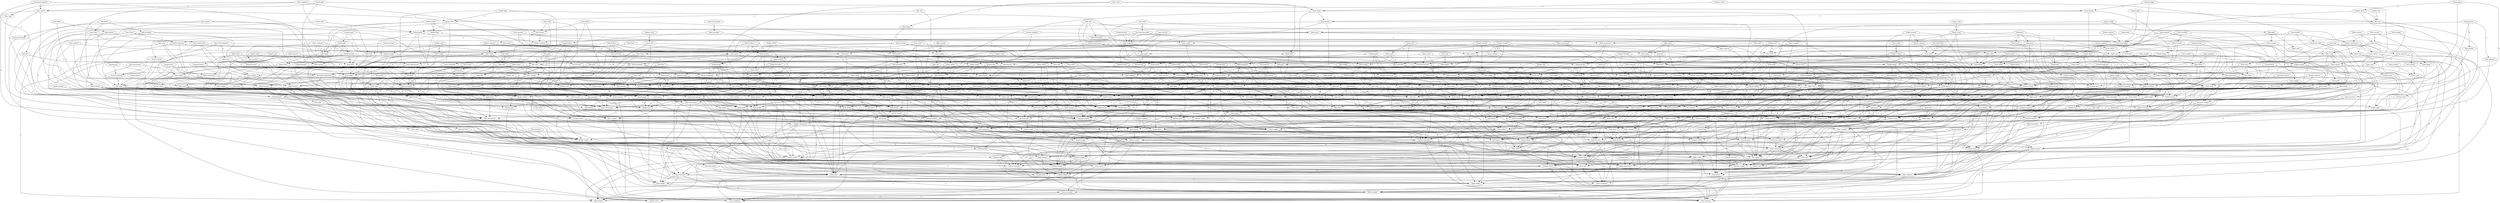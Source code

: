 digraph {
    graph [splines=true overlap=false];
    0 [ label = "\"striped white\"" ]
    1 [ label = "\"drab silver\"" ]
    2 [ label = "\"pale plum\"" ]
    3 [ label = "\"dark black\"" ]
    4 [ label = "\"muted gold\"" ]
    5 [ label = "\"wavy red\"" ]
    6 [ label = "\"mirrored violet\"" ]
    7 [ label = "\"bright gold\"" ]
    8 [ label = "\"plaid white\"" ]
    9 [ label = "\"muted teal\"" ]
    10 [ label = "\"pale beige\"" ]
    11 [ label = "\"clear beige\"" ]
    12 [ label = "\"dotted gold\"" ]
    13 [ label = "\"posh cyan\"" ]
    14 [ label = "\"posh coral\"" ]
    15 [ label = "\"light silver\"" ]
    16 [ label = "\"dull blue\"" ]
    17 [ label = "\"dim fuchsia\"" ]
    18 [ label = "\"dotted magenta\"" ]
    19 [ label = "\"faded black\"" ]
    20 [ label = "\"muted lavender\"" ]
    21 [ label = "\"pale gold\"" ]
    22 [ label = "\"clear fuchsia\"" ]
    23 [ label = "\"dull gray\"" ]
    24 [ label = "\"shiny indigo\"" ]
    25 [ label = "\"posh olive\"" ]
    26 [ label = "\"vibrant plum\"" ]
    27 [ label = "\"shiny olive\"" ]
    28 [ label = "\"bright violet\"" ]
    29 [ label = "\"vibrant lavender\"" ]
    30 [ label = "\"dotted aqua\"" ]
    31 [ label = "\"pale chartreuse\"" ]
    32 [ label = "\"mirrored blue\"" ]
    33 [ label = "\"pale fuchsia\"" ]
    34 [ label = "\"pale crimson\"" ]
    35 [ label = "\"dull teal\"" ]
    36 [ label = "\"clear lavender\"" ]
    37 [ label = "\"shiny fuchsia\"" ]
    38 [ label = "\"wavy teal\"" ]
    39 [ label = "\"light chartreuse\"" ]
    40 [ label = "\"mirrored yellow\"" ]
    41 [ label = "\"bright maroon\"" ]
    42 [ label = "\"mirrored white\"" ]
    43 [ label = "\"bright gray\"" ]
    44 [ label = "\"plaid blue\"" ]
    45 [ label = "\"dark teal\"" ]
    46 [ label = "\"plaid bronze\"" ]
    47 [ label = "\"dark brown\"" ]
    48 [ label = "\"wavy yellow\"" ]
    49 [ label = "\"dim silver\"" ]
    50 [ label = "\"striped tomato\"" ]
    51 [ label = "\"clear chartreuse\"" ]
    52 [ label = "\"dark turquoise\"" ]
    53 [ label = "\"clear plum\"" ]
    54 [ label = "\"posh gray\"" ]
    55 [ label = "\"faded purple\"" ]
    56 [ label = "\"faded orange\"" ]
    57 [ label = "\"wavy tomato\"" ]
    58 [ label = "\"dark purple\"" ]
    59 [ label = "\"vibrant gray\"" ]
    60 [ label = "\"muted gray\"" ]
    61 [ label = "\"dark fuchsia\"" ]
    62 [ label = "\"posh white\"" ]
    63 [ label = "\"posh tomato\"" ]
    64 [ label = "\"light crimson\"" ]
    65 [ label = "\"dotted chartreuse\"" ]
    66 [ label = "\"muted brown\"" ]
    67 [ label = "\"shiny blue\"" ]
    68 [ label = "\"dim crimson\"" ]
    69 [ label = "\"drab red\"" ]
    70 [ label = "\"bright cyan\"" ]
    71 [ label = "\"pale brown\"" ]
    72 [ label = "\"dotted salmon\"" ]
    73 [ label = "\"mirrored indigo\"" ]
    74 [ label = "\"vibrant green\"" ]
    75 [ label = "\"dark coral\"" ]
    76 [ label = "\"light magenta\"" ]
    77 [ label = "\"clear bronze\"" ]
    78 [ label = "\"posh salmon\"" ]
    79 [ label = "\"vibrant purple\"" ]
    80 [ label = "\"posh plum\"" ]
    81 [ label = "\"posh lime\"" ]
    82 [ label = "\"plaid yellow\"" ]
    83 [ label = "\"bright white\"" ]
    84 [ label = "\"dull aqua\"" ]
    85 [ label = "\"shiny silver\"" ]
    86 [ label = "\"faded blue\"" ]
    87 [ label = "\"muted cyan\"" ]
    88 [ label = "\"mirrored coral\"" ]
    89 [ label = "\"dim green\"" ]
    90 [ label = "\"posh lavender\"" ]
    91 [ label = "\"faded gray\"" ]
    92 [ label = "\"dark gold\"" ]
    93 [ label = "\"drab turquoise\"" ]
    94 [ label = "\"wavy black\"" ]
    95 [ label = "\"muted orange\"" ]
    96 [ label = "\"drab salmon\"" ]
    97 [ label = "\"plaid plum\"" ]
    98 [ label = "\"dotted tomato\"" ]
    99 [ label = "\"shiny beige\"" ]
    100 [ label = "\"bright tan\"" ]
    101 [ label = "\"wavy gold\"" ]
    102 [ label = "\"faded olive\"" ]
    103 [ label = "\"vibrant black\"" ]
    104 [ label = "\"dull orange\"" ]
    105 [ label = "\"dull fuchsia\"" ]
    106 [ label = "\"faded crimson\"" ]
    107 [ label = "\"vibrant white\"" ]
    108 [ label = "\"shiny maroon\"" ]
    109 [ label = "\"dull lavender\"" ]
    110 [ label = "\"dim white\"" ]
    111 [ label = "\"wavy white\"" ]
    112 [ label = "\"light teal\"" ]
    113 [ label = "\"dim salmon\"" ]
    114 [ label = "\"dotted red\"" ]
    115 [ label = "\"dark red\"" ]
    116 [ label = "\"dim cyan\"" ]
    117 [ label = "\"dull turquoise\"" ]
    118 [ label = "\"clear turquoise\"" ]
    119 [ label = "\"shiny plum\"" ]
    120 [ label = "\"posh violet\"" ]
    121 [ label = "\"plaid crimson\"" ]
    122 [ label = "\"muted purple\"" ]
    123 [ label = "\"wavy beige\"" ]
    124 [ label = "\"mirrored orange\"" ]
    125 [ label = "\"dotted beige\"" ]
    126 [ label = "\"dim black\"" ]
    127 [ label = "\"wavy blue\"" ]
    128 [ label = "\"plaid black\"" ]
    129 [ label = "\"pale lavender\"" ]
    130 [ label = "\"light violet\"" ]
    131 [ label = "\"dotted lavender\"" ]
    132 [ label = "\"dark yellow\"" ]
    133 [ label = "\"posh green\"" ]
    134 [ label = "\"wavy salmon\"" ]
    135 [ label = "\"clear aqua\"" ]
    136 [ label = "\"mirrored crimson\"" ]
    137 [ label = "\"pale magenta\"" ]
    138 [ label = "\"clear silver\"" ]
    139 [ label = "\"faded tan\"" ]
    140 [ label = "\"faded aqua\"" ]
    141 [ label = "\"clear tomato\"" ]
    142 [ label = "\"vibrant bronze\"" ]
    143 [ label = "\"faded maroon\"" ]
    144 [ label = "\"plaid indigo\"" ]
    145 [ label = "\"bright purple\"" ]
    146 [ label = "\"dim violet\"" ]
    147 [ label = "\"faded salmon\"" ]
    148 [ label = "\"pale silver\"" ]
    149 [ label = "\"dark gray\"" ]
    150 [ label = "\"pale teal\"" ]
    151 [ label = "\"posh red\"" ]
    152 [ label = "\"dull red\"" ]
    153 [ label = "\"dim indigo\"" ]
    154 [ label = "\"bright green\"" ]
    155 [ label = "\"bright magenta\"" ]
    156 [ label = "\"dull maroon\"" ]
    157 [ label = "\"light green\"" ]
    158 [ label = "\"clear orange\"" ]
    159 [ label = "\"bright blue\"" ]
    160 [ label = "\"light indigo\"" ]
    161 [ label = "\"shiny white\"" ]
    162 [ label = "\"wavy bronze\"" ]
    163 [ label = "\"mirrored gray\"" ]
    164 [ label = "\"vibrant tomato\"" ]
    165 [ label = "\"posh magenta\"" ]
    166 [ label = "\"dark lavender\"" ]
    167 [ label = "\"dotted white\"" ]
    168 [ label = "\"vibrant chartreuse\"" ]
    169 [ label = "\"dim teal\"" ]
    170 [ label = "\"shiny turquoise\"" ]
    171 [ label = "\"dim lime\"" ]
    172 [ label = "\"pale green\"" ]
    173 [ label = "\"posh chartreuse\"" ]
    174 [ label = "\"mirrored silver\"" ]
    175 [ label = "\"posh black\"" ]
    176 [ label = "\"light salmon\"" ]
    177 [ label = "\"vibrant orange\"" ]
    178 [ label = "\"plaid orange\"" ]
    179 [ label = "\"dotted turquoise\"" ]
    180 [ label = "\"vibrant brown\"" ]
    181 [ label = "\"dim maroon\"" ]
    182 [ label = "\"shiny gold\"" ]
    183 [ label = "\"mirrored maroon\"" ]
    184 [ label = "\"muted green\"" ]
    185 [ label = "\"faded indigo\"" ]
    186 [ label = "\"vibrant indigo\"" ]
    187 [ label = "\"light coral\"" ]
    188 [ label = "\"dull salmon\"" ]
    189 [ label = "\"wavy magenta\"" ]
    190 [ label = "\"vibrant cyan\"" ]
    191 [ label = "\"dim magenta\"" ]
    192 [ label = "\"striped lime\"" ]
    193 [ label = "\"striped maroon\"" ]
    194 [ label = "\"drab brown\"" ]
    195 [ label = "\"dark plum\"" ]
    196 [ label = "\"faded brown\"" ]
    197 [ label = "\"clear olive\"" ]
    198 [ label = "\"drab yellow\"" ]
    199 [ label = "\"wavy crimson\"" ]
    200 [ label = "\"shiny teal\"" ]
    201 [ label = "\"mirrored olive\"" ]
    202 [ label = "\"faded plum\"" ]
    203 [ label = "\"light maroon\"" ]
    204 [ label = "\"clear brown\"" ]
    205 [ label = "\"pale black\"" ]
    206 [ label = "\"dull green\"" ]
    207 [ label = "\"drab black\"" ]
    208 [ label = "\"light purple\"" ]
    209 [ label = "\"drab coral\"" ]
    210 [ label = "\"pale yellow\"" ]
    211 [ label = "\"dull cyan\"" ]
    212 [ label = "\"dull yellow\"" ]
    213 [ label = "\"drab lime\"" ]
    214 [ label = "\"drab chartreuse\"" ]
    215 [ label = "\"drab lavender\"" ]
    216 [ label = "\"dotted gray\"" ]
    217 [ label = "\"striped brown\"" ]
    218 [ label = "\"light red\"" ]
    219 [ label = "\"clear indigo\"" ]
    220 [ label = "\"drab tomato\"" ]
    221 [ label = "\"light black\"" ]
    222 [ label = "\"clear salmon\"" ]
    223 [ label = "\"striped indigo\"" ]
    224 [ label = "\"vibrant teal\"" ]
    225 [ label = "\"bright black\"" ]
    226 [ label = "\"bright turquoise\"" ]
    227 [ label = "\"striped teal\"" ]
    228 [ label = "\"dull beige\"" ]
    229 [ label = "\"bright plum\"" ]
    230 [ label = "\"dim brown\"" ]
    231 [ label = "\"striped magenta\"" ]
    232 [ label = "\"posh turquoise\"" ]
    233 [ label = "\"pale cyan\"" ]
    234 [ label = "\"bright orange\"" ]
    235 [ label = "\"plaid gray\"" ]
    236 [ label = "\"faded red\"" ]
    237 [ label = "\"muted olive\"" ]
    238 [ label = "\"dotted crimson\"" ]
    239 [ label = "\"faded lavender\"" ]
    240 [ label = "\"plaid teal\"" ]
    241 [ label = "\"light yellow\"" ]
    242 [ label = "\"drab cyan\"" ]
    243 [ label = "\"faded fuchsia\"" ]
    244 [ label = "\"posh silver\"" ]
    245 [ label = "\"drab teal\"" ]
    246 [ label = "\"pale turquoise\"" ]
    247 [ label = "\"bright lime\"" ]
    248 [ label = "\"striped silver\"" ]
    249 [ label = "\"shiny tan\"" ]
    250 [ label = "\"dark silver\"" ]
    251 [ label = "\"dotted green\"" ]
    252 [ label = "\"drab purple\"" ]
    253 [ label = "\"dull bronze\"" ]
    254 [ label = "\"mirrored black\"" ]
    255 [ label = "\"bright crimson\"" ]
    256 [ label = "\"light olive\"" ]
    257 [ label = "\"clear tan\"" ]
    258 [ label = "\"drab fuchsia\"" ]
    259 [ label = "\"shiny lavender\"" ]
    260 [ label = "\"plaid tomato\"" ]
    261 [ label = "\"light tomato\"" ]
    262 [ label = "\"dotted olive\"" ]
    263 [ label = "\"vibrant fuchsia\"" ]
    264 [ label = "\"posh brown\"" ]
    265 [ label = "\"dark tomato\"" ]
    266 [ label = "\"pale bronze\"" ]
    267 [ label = "\"muted bronze\"" ]
    268 [ label = "\"striped fuchsia\"" ]
    269 [ label = "\"posh teal\"" ]
    270 [ label = "\"dotted plum\"" ]
    271 [ label = "\"drab gray\"" ]
    272 [ label = "\"wavy turquoise\"" ]
    273 [ label = "\"muted yellow\"" ]
    274 [ label = "\"shiny green\"" ]
    275 [ label = "\"wavy cyan\"" ]
    276 [ label = "\"plaid salmon\"" ]
    277 [ label = "\"mirrored bronze\"" ]
    278 [ label = "\"clear green\"" ]
    279 [ label = "\"dim plum\"" ]
    280 [ label = "\"light orange\"" ]
    281 [ label = "\"dotted lime\"" ]
    282 [ label = "\"vibrant turquoise\"" ]
    283 [ label = "\"striped yellow\"" ]
    284 [ label = "\"muted coral\"" ]
    285 [ label = "\"dim tan\"" ]
    286 [ label = "\"striped turquoise\"" ]
    287 [ label = "\"mirrored brown\"" ]
    288 [ label = "\"clear blue\"" ]
    289 [ label = "\"dull indigo\"" ]
    290 [ label = "\"dim turquoise\"" ]
    291 [ label = "\"clear violet\"" ]
    292 [ label = "\"dotted coral\"" ]
    293 [ label = "\"shiny yellow\"" ]
    294 [ label = "\"shiny red\"" ]
    295 [ label = "\"muted lime\"" ]
    296 [ label = "\"bright chartreuse\"" ]
    297 [ label = "\"pale gray\"" ]
    298 [ label = "\"pale blue\"" ]
    299 [ label = "\"posh bronze\"" ]
    300 [ label = "\"posh aqua\"" ]
    301 [ label = "\"dim gray\"" ]
    302 [ label = "\"faded tomato\"" ]
    303 [ label = "\"light turquoise\"" ]
    304 [ label = "\"faded turquoise\"" ]
    305 [ label = "\"dark orange\"" ]
    306 [ label = "\"posh purple\"" ]
    307 [ label = "\"drab green\"" ]
    308 [ label = "\"muted salmon\"" ]
    309 [ label = "\"clear maroon\"" ]
    310 [ label = "\"wavy orange\"" ]
    311 [ label = "\"vibrant blue\"" ]
    312 [ label = "\"shiny orange\"" ]
    313 [ label = "\"plaid olive\"" ]
    314 [ label = "\"dull purple\"" ]
    315 [ label = "\"dim lavender\"" ]
    316 [ label = "\"light bronze\"" ]
    317 [ label = "\"wavy indigo\"" ]
    318 [ label = "\"muted turquoise\"" ]
    319 [ label = "\"plaid violet\"" ]
    320 [ label = "\"posh maroon\"" ]
    321 [ label = "\"drab tan\"" ]
    322 [ label = "\"striped violet\"" ]
    323 [ label = "\"bright silver\"" ]
    324 [ label = "\"dark bronze\"" ]
    325 [ label = "\"dark maroon\"" ]
    326 [ label = "\"light cyan\"" ]
    327 [ label = "\"posh beige\"" ]
    328 [ label = "\"vibrant salmon\"" ]
    329 [ label = "\"dotted indigo\"" ]
    330 [ label = "\"vibrant beige\"" ]
    331 [ label = "\"mirrored turquoise\"" ]
    332 [ label = "\"plaid tan\"" ]
    333 [ label = "\"dim chartreuse\"" ]
    334 [ label = "\"dotted fuchsia\"" ]
    335 [ label = "\"dim bronze\"" ]
    336 [ label = "\"dotted purple\"" ]
    337 [ label = "\"dim yellow\"" ]
    338 [ label = "\"clear coral\"" ]
    339 [ label = "\"dark olive\"" ]
    340 [ label = "\"mirrored teal\"" ]
    341 [ label = "\"faded green\"" ]
    342 [ label = "\"light lime\"" ]
    343 [ label = "\"faded teal\"" ]
    344 [ label = "\"bright yellow\"" ]
    345 [ label = "\"faded beige\"" ]
    346 [ label = "\"muted maroon\"" ]
    347 [ label = "\"dark tan\"" ]
    348 [ label = "\"plaid coral\"" ]
    349 [ label = "\"dotted brown\"" ]
    350 [ label = "\"bright indigo\"" ]
    351 [ label = "\"striped chartreuse\"" ]
    352 [ label = "\"muted silver\"" ]
    353 [ label = "\"wavy coral\"" ]
    354 [ label = "\"clear cyan\"" ]
    355 [ label = "\"faded coral\"" ]
    356 [ label = "\"wavy lavender\"" ]
    357 [ label = "\"dim gold\"" ]
    358 [ label = "\"bright salmon\"" ]
    359 [ label = "\"plaid chartreuse\"" ]
    360 [ label = "\"light tan\"" ]
    361 [ label = "\"vibrant maroon\"" ]
    362 [ label = "\"wavy violet\"" ]
    363 [ label = "\"mirrored lavender\"" ]
    364 [ label = "\"drab plum\"" ]
    365 [ label = "\"dark magenta\"" ]
    366 [ label = "\"mirrored gold\"" ]
    367 [ label = "\"pale coral\"" ]
    368 [ label = "\"striped gray\"" ]
    369 [ label = "\"mirrored cyan\"" ]
    370 [ label = "\"dark white\"" ]
    371 [ label = "\"clear white\"" ]
    372 [ label = "\"mirrored red\"" ]
    373 [ label = "\"faded violet\"" ]
    374 [ label = "\"dark chartreuse\"" ]
    375 [ label = "\"drab maroon\"" ]
    376 [ label = "\"dark violet\"" ]
    377 [ label = "\"muted blue\"" ]
    378 [ label = "\"dull silver\"" ]
    379 [ label = "\"dotted silver\"" ]
    380 [ label = "\"pale white\"" ]
    381 [ label = "\"striped lavender\"" ]
    382 [ label = "\"bright olive\"" ]
    383 [ label = "\"shiny lime\"" ]
    384 [ label = "\"light aqua\"" ]
    385 [ label = "\"mirrored chartreuse\"" ]
    386 [ label = "\"dull black\"" ]
    387 [ label = "\"mirrored green\"" ]
    388 [ label = "\"faded yellow\"" ]
    389 [ label = "\"mirrored beige\"" ]
    390 [ label = "\"bright tomato\"" ]
    391 [ label = "\"muted beige\"" ]
    392 [ label = "\"striped black\"" ]
    393 [ label = "\"striped coral\"" ]
    394 [ label = "\"muted red\"" ]
    395 [ label = "\"faded magenta\"" ]
    396 [ label = "\"dark crimson\"" ]
    397 [ label = "\"clear red\"" ]
    398 [ label = "\"dim aqua\"" ]
    399 [ label = "\"striped salmon\"" ]
    400 [ label = "\"wavy brown\"" ]
    401 [ label = "\"wavy maroon\"" ]
    402 [ label = "\"posh fuchsia\"" ]
    403 [ label = "\"mirrored salmon\"" ]
    404 [ label = "\"dark aqua\"" ]
    405 [ label = "\"dim tomato\"" ]
    406 [ label = "\"pale violet\"" ]
    407 [ label = "\"muted violet\"" ]
    408 [ label = "\"dark indigo\"" ]
    409 [ label = "\"muted fuchsia\"" ]
    410 [ label = "\"plaid green\"" ]
    411 [ label = "\"plaid purple\"" ]
    412 [ label = "\"vibrant crimson\"" ]
    413 [ label = "\"wavy aqua\"" ]
    414 [ label = "\"dull gold\"" ]
    415 [ label = "\"clear gray\"" ]
    416 [ label = "\"shiny brown\"" ]
    417 [ label = "\"muted aqua\"" ]
    418 [ label = "\"plaid red\"" ]
    419 [ label = "\"shiny salmon\"" ]
    420 [ label = "\"dotted black\"" ]
    421 [ label = "\"shiny cyan\"" ]
    422 [ label = "\"drab magenta\"" ]
    423 [ label = "\"light blue\"" ]
    424 [ label = "\"plaid fuchsia\"" ]
    425 [ label = "\"clear lime\"" ]
    426 [ label = "\"pale tan\"" ]
    427 [ label = "\"plaid lavender\"" ]
    428 [ label = "\"vibrant violet\"" ]
    429 [ label = "\"wavy silver\"" ]
    430 [ label = "\"dim red\"" ]
    431 [ label = "\"mirrored tan\"" ]
    432 [ label = "\"pale salmon\"" ]
    433 [ label = "\"dull violet\"" ]
    434 [ label = "\"striped beige\"" ]
    435 [ label = "\"dotted teal\"" ]
    436 [ label = "\"wavy olive\"" ]
    437 [ label = "\"pale maroon\"" ]
    438 [ label = "\"drab bronze\"" ]
    439 [ label = "\"light gray\"" ]
    440 [ label = "\"vibrant gold\"" ]
    441 [ label = "\"wavy chartreuse\"" ]
    442 [ label = "\"faded silver\"" ]
    443 [ label = "\"posh yellow\"" ]
    444 [ label = "\"light brown\"" ]
    445 [ label = "\"shiny violet\"" ]
    446 [ label = "\"bright coral\"" ]
    447 [ label = "\"dull olive\"" ]
    448 [ label = "\"drab indigo\"" ]
    449 [ label = "\"mirrored lime\"" ]
    450 [ label = "\"dotted cyan\"" ]
    451 [ label = "\"drab violet\"" ]
    452 [ label = "\"dull chartreuse\"" ]
    453 [ label = "\"plaid lime\"" ]
    454 [ label = "\"drab gold\"" ]
    455 [ label = "\"dim olive\"" ]
    456 [ label = "\"vibrant aqua\"" ]
    457 [ label = "\"wavy purple\"" ]
    458 [ label = "\"dull white\"" ]
    459 [ label = "\"pale olive\"" ]
    460 [ label = "\"dotted blue\"" ]
    461 [ label = "\"dim purple\"" ]
    462 [ label = "\"bright fuchsia\"" ]
    463 [ label = "\"muted black\"" ]
    464 [ label = "\"vibrant lime\"" ]
    465 [ label = "\"drab aqua\"" ]
    466 [ label = "\"wavy green\"" ]
    467 [ label = "\"dull lime\"" ]
    468 [ label = "\"posh crimson\"" ]
    469 [ label = "\"mirrored aqua\"" ]
    470 [ label = "\"striped tan\"" ]
    471 [ label = "\"dotted orange\"" ]
    472 [ label = "\"dull magenta\"" ]
    473 [ label = "\"plaid cyan\"" ]
    474 [ label = "\"faded chartreuse\"" ]
    475 [ label = "\"light plum\"" ]
    476 [ label = "\"drab white\"" ]
    477 [ label = "\"posh indigo\"" ]
    478 [ label = "\"dark blue\"" ]
    479 [ label = "\"bright lavender\"" ]
    480 [ label = "\"faded white\"" ]
    481 [ label = "\"vibrant coral\"" ]
    482 [ label = "\"dotted tan\"" ]
    483 [ label = "\"pale lime\"" ]
    484 [ label = "\"muted magenta\"" ]
    485 [ label = "\"shiny tomato\"" ]
    486 [ label = "\"dim coral\"" ]
    487 [ label = "\"wavy plum\"" ]
    488 [ label = "\"dull crimson\"" ]
    489 [ label = "\"light beige\"" ]
    490 [ label = "\"dotted violet\"" ]
    491 [ label = "\"dark salmon\"" ]
    492 [ label = "\"dull brown\"" ]
    493 [ label = "\"shiny chartreuse\"" ]
    494 [ label = "\"dim beige\"" ]
    495 [ label = "\"posh blue\"" ]
    496 [ label = "\"vibrant red\"" ]
    497 [ label = "\"faded lime\"" ]
    498 [ label = "\"dull tan\"" ]
    499 [ label = "\"clear yellow\"" ]
    500 [ label = "\"striped plum\"" ]
    501 [ label = "\"dotted bronze\"" ]
    502 [ label = "\"pale orange\"" ]
    503 [ label = "\"mirrored tomato\"" ]
    504 [ label = "\"light lavender\"" ]
    505 [ label = "\"dim blue\"" ]
    506 [ label = "\"dark cyan\"" ]
    507 [ label = "\"drab beige\"" ]
    508 [ label = "\"vibrant olive\"" ]
    509 [ label = "\"plaid beige\"" ]
    510 [ label = "\"pale indigo\"" ]
    511 [ label = "\"bright brown\"" ]
    512 [ label = "\"clear magenta\"" ]
    513 [ label = "\"shiny bronze\"" ]
    514 [ label = "\"bright beige\"" ]
    515 [ label = "\"muted tan\"" ]
    516 [ label = "\"bright aqua\"" ]
    517 [ label = "\"striped crimson\"" ]
    518 [ label = "\"shiny gray\"" ]
    519 [ label = "\"mirrored purple\"" ]
    520 [ label = "\"faded bronze\"" ]
    521 [ label = "\"wavy fuchsia\"" ]
    522 [ label = "\"drab blue\"" ]
    523 [ label = "\"posh tan\"" ]
    524 [ label = "\"plaid maroon\"" ]
    525 [ label = "\"dull coral\"" ]
    526 [ label = "\"light white\"" ]
    527 [ label = "\"clear black\"" ]
    528 [ label = "\"muted crimson\"" ]
    529 [ label = "\"vibrant silver\"" ]
    530 [ label = "\"striped red\"" ]
    531 [ label = "\"vibrant magenta\"" ]
    532 [ label = "\"faded gold\"" ]
    533 [ label = "\"muted plum\"" ]
    534 [ label = "\"plaid gold\"" ]
    535 [ label = "\"wavy gray\"" ]
    536 [ label = "\"plaid silver\"" ]
    537 [ label = "\"plaid turquoise\"" ]
    538 [ label = "\"striped olive\"" ]
    539 [ label = "\"shiny magenta\"" ]
    540 [ label = "\"striped green\"" ]
    541 [ label = "\"pale tomato\"" ]
    542 [ label = "\"faded cyan\"" ]
    543 [ label = "\"dotted yellow\"" ]
    544 [ label = "\"striped gold\"" ]
    545 [ label = "\"muted indigo\"" ]
    546 [ label = "\"dark lime\"" ]
    547 [ label = "\"vibrant yellow\"" ]
    548 [ label = "\"shiny black\"" ]
    549 [ label = "\"pale purple\"" ]
    550 [ label = "\"mirrored fuchsia\"" ]
    551 [ label = "\"muted tomato\"" ]
    552 [ label = "\"drab olive\"" ]
    553 [ label = "\"light gold\"" ]
    554 [ label = "\"shiny coral\"" ]
    555 [ label = "\"plaid magenta\"" ]
    556 [ label = "\"striped purple\"" ]
    557 [ label = "\"plaid aqua\"" ]
    558 [ label = "\"clear purple\"" ]
    559 [ label = "\"mirrored plum\"" ]
    560 [ label = "\"pale red\"" ]
    561 [ label = "\"drab orange\"" ]
    562 [ label = "\"striped orange\"" ]
    563 [ label = "\"clear gold\"" ]
    564 [ label = "\"dark beige\"" ]
    565 [ label = "\"bright bronze\"" ]
    566 [ label = "\"dotted maroon\"" ]
    567 [ label = "\"mirrored magenta\"" ]
    568 [ label = "\"striped aqua\"" ]
    569 [ label = "\"drab crimson\"" ]
    570 [ label = "\"clear crimson\"" ]
    571 [ label = "\"striped blue\"" ]
    572 [ label = "\"light fuchsia\"" ]
    573 [ label = "\"dull plum\"" ]
    574 [ label = "\"dull tomato\"" ]
    575 [ label = "\"dark green\"" ]
    576 [ label = "\"bright red\"" ]
    577 [ label = "\"clear teal\"" ]
    578 [ label = "\"pale aqua\"" ]
    579 [ label = "\"wavy tan\"" ]
    580 [ label = "\"plaid brown\"" ]
    581 [ label = "\"shiny aqua\"" ]
    582 [ label = "\"striped cyan\"" ]
    583 [ label = "\"muted chartreuse\"" ]
    584 [ label = "\"shiny purple\"" ]
    585 [ label = "\"bright teal\"" ]
    586 [ label = "\"posh orange\"" ]
    587 [ label = "\"dim orange\"" ]
    588 [ label = "\"posh gold\"" ]
    589 [ label = "\"striped bronze\"" ]
    590 [ label = "\"wavy lime\"" ]
    591 [ label = "\"vibrant tan\"" ]
    592 [ label = "\"shiny crimson\"" ]
    593 [ label = "\"muted white\"" ]
    0 -> 1 [ label = "4" ]
    2 -> 3 [ label = "1" ]
    4 -> 5 [ label = "1" ]
    4 -> 6 [ label = "3" ]
    4 -> 7 [ label = "5" ]
    4 -> 8 [ label = "5" ]
    9 -> 10 [ label = "2" ]
    9 -> 11 [ label = "5" ]
    9 -> 12 [ label = "2" ]
    9 -> 13 [ label = "4" ]
    14 -> 15 [ label = "1" ]
    14 -> 16 [ label = "2" ]
    14 -> 17 [ label = "3" ]
    14 -> 18 [ label = "2" ]
    19 -> 15 [ label = "4" ]
    20 -> 21 [ label = "1" ]
    22 -> 23 [ label = "1" ]
    22 -> 24 [ label = "2" ]
    22 -> 25 [ label = "3" ]
    22 -> 26 [ label = "5" ]
    27 -> 12 [ label = "1" ]
    27 -> 28 [ label = "5" ]
    29 -> 30 [ label = "3" ]
    29 -> 31 [ label = "4" ]
    29 -> 32 [ label = "5" ]
    33 -> 34 [ label = "5" ]
    33 -> 35 [ label = "2" ]
    36 -> 37 [ label = "5" ]
    36 -> 38 [ label = "5" ]
    39 -> 40 [ label = "5" ]
    39 -> 41 [ label = "3" ]
    42 -> 43 [ label = "1" ]
    42 -> 44 [ label = "4" ]
    45 -> 41 [ label = "4" ]
    45 -> 46 [ label = "5" ]
    45 -> 47 [ label = "1" ]
    48 -> 49 [ label = "4" ]
    48 -> 50 [ label = "1" ]
    48 -> 51 [ label = "5" ]
    52 -> 53 [ label = "4" ]
    54 -> 55 [ label = "2" ]
    54 -> 56 [ label = "2" ]
    57 -> 58 [ label = "1" ]
    59 -> 60 [ label = "3" ]
    59 -> 61 [ label = "1" ]
    59 -> 62 [ label = "5" ]
    59 -> 63 [ label = "5" ]
    64 -> 65 [ label = "2" ]
    23 -> 66 [ label = "4" ]
    23 -> 67 [ label = "2" ]
    23 -> 68 [ label = "4" ]
    69 -> 70 [ label = "2" ]
    69 -> 71 [ label = "1" ]
    72 -> 73 [ label = "5" ]
    74 -> 75 [ label = "2" ]
    76 -> 77 [ label = "4" ]
    76 -> 35 [ label = "4" ]
    76 -> 78 [ label = "4" ]
    79 -> 80 [ label = "4" ]
    79 -> 43 [ label = "2" ]
    81 -> 82 [ label = "3" ]
    81 -> 78 [ label = "4" ]
    83 -> 84 [ label = "4" ]
    83 -> 85 [ label = "1" ]
    86 -> 87 [ label = "5" ]
    86 -> 88 [ label = "2" ]
    89 -> 90 [ label = "2" ]
    91 -> 92 [ label = "2" ]
    91 -> 93 [ label = "1" ]
    94 -> 17 [ label = "4" ]
    94 -> 95 [ label = "1" ]
    94 -> 96 [ label = "4" ]
    97 -> 98 [ label = "5" ]
    97 -> 99 [ label = "1" ]
    100 -> 78 [ label = "2" ]
    101 -> 102 [ label = "1" ]
    101 -> 103 [ label = "5" ]
    101 -> 104 [ label = "3" ]
    105 -> 106 [ label = "1" ]
    105 -> 107 [ label = "5" ]
    108 -> 109 [ label = "5" ]
    108 -> 110 [ label = "1" ]
    111 -> 112 [ label = "5" ]
    111 -> 113 [ label = "4" ]
    111 -> 114 [ label = "3" ]
    111 -> 115 [ label = "5" ]
    116 -> 95 [ label = "1" ]
    87 -> 117 [ label = "4" ]
    87 -> 54 [ label = "5" ]
    87 -> 118 [ label = "5" ]
    87 -> 119 [ label = "1" ]
    120 -> 121 [ label = "5" ]
    120 -> 122 [ label = "5" ]
    120 -> 123 [ label = "1" ]
    120 -> 124 [ label = "2" ]
    55 -> 44 [ label = "3" ]
    55 -> 109 [ label = "1" ]
    55 -> 95 [ label = "1" ]
    55 -> 98 [ label = "2" ]
    123 -> 125 [ label = "1" ]
    126 -> 127 [ label = "1" ]
    126 -> 128 [ label = "1" ]
    126 -> 129 [ label = "3" ]
    126 -> 130 [ label = "2" ]
    131 -> 44 [ label = "1" ]
    131 -> 68 [ label = "5" ]
    132 -> 133 [ label = "3" ]
    134 -> 135 [ label = "1" ]
    134 -> 136 [ label = "3" ]
    134 -> 137 [ label = "3" ]
    134 -> 35 [ label = "2" ]
    138 -> 139 [ label = "3" ]
    138 -> 140 [ label = "5" ]
    138 -> 141 [ label = "1" ]
    142 -> 143 [ label = "1" ]
    142 -> 144 [ label = "4" ]
    142 -> 145 [ label = "2" ]
    142 -> 146 [ label = "5" ]
    71 -> 109 [ label = "1" ]
    71 -> 118 [ label = "2" ]
    147 -> 148 [ label = "1" ]
    149 -> 150 [ label = "2" ]
    151 -> 19 [ label = "3" ]
    151 -> 152 [ label = "2" ]
    153 -> 154 [ label = "3" ]
    153 -> 98 [ label = "2" ]
    153 -> 155 [ label = "5" ]
    156 -> 157 [ label = "5" ]
    38 -> 139 [ label = "5" ]
    38 -> 158 [ label = "4" ]
    31 -> 159 [ label = "5" ]
    31 -> 160 [ label = "3" ]
    31 -> 161 [ label = "3" ]
    31 -> 162 [ label = "3" ]
    163 -> 164 [ label = "4" ]
    163 -> 115 [ label = "1" ]
    163 -> 1 [ label = "5" ]
    163 -> 165 [ label = "3" ]
    166 -> 167 [ label = "4" ]
    166 -> 168 [ label = "5" ]
    166 -> 169 [ label = "2" ]
    170 -> 171 [ label = "3" ]
    170 -> 70 [ label = "5" ]
    170 -> 172 [ label = "2" ]
    24 -> 61 [ label = "2" ]
    24 -> 173 [ label = "4" ]
    34 -> 174 [ label = "5" ]
    34 -> 175 [ label = "2" ]
    176 -> 177 [ label = "2" ]
    176 -> 114 [ label = "2" ]
    178 -> 179 [ label = "1" ]
    178 -> 180 [ label = "4" ]
    181 -> 182 [ label = "5" ]
    181 -> 183 [ label = "4" ]
    184 -> 97 [ label = "1" ]
    185 -> 55 [ label = "3" ]
    185 -> 186 [ label = "4" ]
    185 -> 187 [ label = "1" ]
    16 -> 188 [ label = "5" ]
    16 -> 189 [ label = "2" ]
    103 -> 187 [ label = "1" ]
    103 -> 190 [ label = "5" ]
    103 -> 191 [ label = "3" ]
    192 -> 193 [ label = "1" ]
    192 -> 180 [ label = "2" ]
    194 -> 102 [ label = "1" ]
    194 -> 125 [ label = "5" ]
    195 -> 196 [ label = "5" ]
    197 -> 84 [ label = "3" ]
    197 -> 198 [ label = "5" ]
    199 -> 80 [ label = "2" ]
    199 -> 84 [ label = "2" ]
    199 -> 200 [ label = "5" ]
    199 -> 79 [ label = "2" ]
    201 -> 101 [ label = "2" ]
    202 -> 144 [ label = "1" ]
    203 -> 177 [ label = "3" ]
    203 -> 197 [ label = "2" ]
    203 -> 204 [ label = "3" ]
    203 -> 205 [ label = "1" ]
    62 -> 206 [ label = "3" ]
    62 -> 204 [ label = "3" ]
    207 -> 170 [ label = "2" ]
    208 -> 205 [ label = "2" ]
    208 -> 15 [ label = "5" ]
    208 -> 209 [ label = "1" ]
    210 -> 177 [ label = "2" ]
    210 -> 175 [ label = "5" ]
    210 -> 164 [ label = "2" ]
    210 -> 131 [ label = "3" ]
    211 -> 123 [ label = "5" ]
    211 -> 212 [ label = "1" ]
    211 -> 213 [ label = "3" ]
    211 -> 214 [ label = "3" ]
    215 -> 128 [ label = "2" ]
    215 -> 216 [ label = "4" ]
    215 -> 49 [ label = "1" ]
    215 -> 182 [ label = "2" ]
    217 -> 203 [ label = "5" ]
    217 -> 218 [ label = "3" ]
    217 -> 219 [ label = "3" ]
    220 -> 221 [ label = "2" ]
    220 -> 222 [ label = "2" ]
    114 -> 113 [ label = "4" ]
    114 -> 223 [ label = "5" ]
    224 -> 225 [ label = "5" ]
    224 -> 58 [ label = "1" ]
    224 -> 226 [ label = "2" ]
    227 -> 174 [ label = "4" ]
    228 -> 197 [ label = "4" ]
    228 -> 112 [ label = "4" ]
    228 -> 229 [ label = "3" ]
    228 -> 131 [ label = "4" ]
    130 -> 109 [ label = "2" ]
    130 -> 43 [ label = "4" ]
    130 -> 177 [ label = "5" ]
    130 -> 189 [ label = "3" ]
    230 -> 53 [ label = "2" ]
    230 -> 200 [ label = "2" ]
    230 -> 78 [ label = "2" ]
    231 -> 232 [ label = "4" ]
    231 -> 233 [ label = "3" ]
    231 -> 185 [ label = "3" ]
    234 -> 235 [ label = "4" ]
    234 -> 3 [ label = "4" ]
    234 -> 236 [ label = "4" ]
    234 -> 225 [ label = "4" ]
    237 -> 238 [ label = "2" ]
    237 -> 239 [ label = "4" ]
    237 -> 59 [ label = "2" ]
    240 -> 241 [ label = "2" ]
    240 -> 242 [ label = "4" ]
    240 -> 157 [ label = "3" ]
    243 -> 244 [ label = "1" ]
    243 -> 214 [ label = "4" ]
    243 -> 245 [ label = "4" ]
    49 -> 246 [ label = "1" ]
    247 -> 248 [ label = "1" ]
    247 -> 9 [ label = "5" ]
    247 -> 249 [ label = "1" ]
    247 -> 250 [ label = "1" ]
    251 -> 133 [ label = "3" ]
    251 -> 198 [ label = "1" ]
    252 -> 28 [ label = "5" ]
    252 -> 63 [ label = "1" ]
    253 -> 254 [ label = "4" ]
    50 -> 54 [ label = "1" ]
    50 -> 165 [ label = "2" ]
    255 -> 256 [ label = "2" ]
    255 -> 257 [ label = "4" ]
    255 -> 258 [ label = "3" ]
    226 -> 150 [ label = "4" ]
    226 -> 1 [ label = "3" ]
    259 -> 192 [ label = "2" ]
    259 -> 260 [ label = "2" ]
    259 -> 56 [ label = "1" ]
    259 -> 189 [ label = "5" ]
    261 -> 262 [ label = "5" ]
    263 -> 264 [ label = "5" ]
    263 -> 144 [ label = "5" ]
    265 -> 119 [ label = "3" ]
    266 -> 128 [ label = "5" ]
    266 -> 180 [ label = "5" ]
    266 -> 171 [ label = "2" ]
    266 -> 267 [ label = "4" ]
    268 -> 66 [ label = "3" ]
    268 -> 31 [ label = "2" ]
    268 -> 191 [ label = "1" ]
    47 -> 77 [ label = "4" ]
    269 -> 270 [ label = "5" ]
    269 -> 271 [ label = "2" ]
    269 -> 105 [ label = "3" ]
    272 -> 109 [ label = "1" ]
    193 -> 273 [ label = "4" ]
    193 -> 158 [ label = "4" ]
    193 -> 177 [ label = "4" ]
    274 -> 66 [ label = "3" ]
    274 -> 103 [ label = "1" ]
    274 -> 275 [ label = "4" ]
    274 -> 264 [ label = "3" ]
    276 -> 73 [ label = "4" ]
    276 -> 111 [ label = "2" ]
    276 -> 277 [ label = "5" ]
    276 -> 187 [ label = "3" ]
    18 -> 256 [ label = "2" ]
    18 -> 115 [ label = "2" ]
    18 -> 278 [ label = "4" ]
    18 -> 279 [ label = "3" ]
    280 -> 195 [ label = "5" ]
    280 -> 41 [ label = "3" ]
    280 -> 281 [ label = "2" ]
    204 -> 110 [ label = "3" ]
    204 -> 165 [ label = "2" ]
    282 -> 283 [ label = "2" ]
    282 -> 136 [ label = "1" ]
    284 -> 101 [ label = "4" ]
    284 -> 285 [ label = "2" ]
    284 -> 274 [ label = "1" ]
    121 -> 84 [ label = "1" ]
    26 -> 50 [ label = "4" ]
    26 -> 286 [ label = "1" ]
    75 -> 175 [ label = "5" ]
    75 -> 99 [ label = "1" ]
    75 -> 71 [ label = "3" ]
    287 -> 288 [ label = "1" ]
    287 -> 289 [ label = "1" ]
    159 -> 130 [ label = "2" ]
    159 -> 98 [ label = "1" ]
    242 -> 290 [ label = "2" ]
    242 -> 291 [ label = "5" ]
    292 -> 30 [ label = "3" ]
    293 -> 275 [ label = "1" ]
    294 -> 99 [ label = "5" ]
    294 -> 281 [ label = "3" ]
    294 -> 270 [ label = "5" ]
    295 -> 52 [ label = "3" ]
    295 -> 296 [ label = "3" ]
    297 -> 292 [ label = "5" ]
    297 -> 38 [ label = "4" ]
    297 -> 135 [ label = "2" ]
    298 -> 188 [ label = "5" ]
    298 -> 299 [ label = "3" ]
    298 -> 164 [ label = "2" ]
    290 -> 300 [ label = "4" ]
    290 -> 52 [ label = "2" ]
    246 -> 180 [ label = "5" ]
    246 -> 108 [ label = "2" ]
    301 -> 302 [ label = "2" ]
    301 -> 185 [ label = "2" ]
    135 -> 303 [ label = "1" ]
    135 -> 179 [ label = "3" ]
    304 -> 295 [ label = "5" ]
    53 -> 144 [ label = "2" ]
    53 -> 198 [ label = "5" ]
    107 -> 28 [ label = "2" ]
    107 -> 195 [ label = "4" ]
    107 -> 279 [ label = "1" ]
    107 -> 144 [ label = "4" ]
    305 -> 306 [ label = "3" ]
    305 -> 158 [ label = "5" ]
    305 -> 110 [ label = "1" ]
    256 -> 307 [ label = "3" ]
    308 -> 87 [ label = "4" ]
    309 -> 273 [ label = "2" ]
    309 -> 121 [ label = "5" ]
    309 -> 118 [ label = "1" ]
    310 -> 311 [ label = "4" ]
    310 -> 264 [ label = "4" ]
    310 -> 246 [ label = "2" ]
    310 -> 312 [ label = "5" ]
    12 -> 165 [ label = "3" ]
    12 -> 106 [ label = "1" ]
    12 -> 262 [ label = "3" ]
    12 -> 313 [ label = "3" ]
    314 -> 96 [ label = "5" ]
    314 -> 315 [ label = "4" ]
    316 -> 317 [ label = "2" ]
    318 -> 118 [ label = "5" ]
    318 -> 319 [ label = "4" ]
    318 -> 158 [ label = "4" ]
    318 -> 320 [ label = "2" ]
    32 -> 51 [ label = "4" ]
    321 -> 322 [ label = "3" ]
    321 -> 323 [ label = "2" ]
    321 -> 324 [ label = "2" ]
    321 -> 254 [ label = "1" ]
    325 -> 177 [ label = "1" ]
    198 -> 311 [ label = "1" ]
    198 -> 146 [ label = "2" ]
    326 -> 327 [ label = "4" ]
    328 -> 101 [ label = "3" ]
    95 -> 98 [ label = "3" ]
    95 -> 164 [ label = "4" ]
    95 -> 109 [ label = "5" ]
    117 -> 111 [ label = "1" ]
    329 -> 162 [ label = "3" ]
    115 -> 162 [ label = "4" ]
    115 -> 272 [ label = "5" ]
    187 -> 257 [ label = "4" ]
    187 -> 330 [ label = "2" ]
    187 -> 109 [ label = "1" ]
    187 -> 161 [ label = "5" ]
    331 -> 22 [ label = "5" ]
    331 -> 254 [ label = "3" ]
    331 -> 332 [ label = "4" ]
    40 -> 246 [ label = "4" ]
    40 -> 310 [ label = "2" ]
    40 -> 209 [ label = "3" ]
    40 -> 333 [ label = "4" ]
    334 -> 335 [ label = "4" ]
    334 -> 223 [ label = "4" ]
    336 -> 320 [ label = "5" ]
    336 -> 337 [ label = "1" ]
    338 -> 339 [ label = "5" ]
    338 -> 162 [ label = "2" ]
    338 -> 218 [ label = "3" ]
    340 -> 198 [ label = "3" ]
    341 -> 58 [ label = "2" ]
    342 -> 296 [ label = "4" ]
    342 -> 141 [ label = "5" ]
    342 -> 154 [ label = "2" ]
    342 -> 343 [ label = "2" ]
    344 -> 314 [ label = "4" ]
    344 -> 345 [ label = "3" ]
    41 -> 311 [ label = "2" ]
    41 -> 28 [ label = "5" ]
    41 -> 144 [ label = "5" ]
    41 -> 177 [ label = "3" ]
    236 -> 71 [ label = "5" ]
    236 -> 50 [ label = "4" ]
    236 -> 154 [ label = "2" ]
    346 -> 347 [ label = "1" ]
    346 -> 245 [ label = "5" ]
    346 -> 156 [ label = "4" ]
    348 -> 159 [ label = "5" ]
    348 -> 329 [ label = "1" ]
    349 -> 228 [ label = "1" ]
    349 -> 350 [ label = "2" ]
    349 -> 351 [ label = "2" ]
    349 -> 352 [ label = "1" ]
    353 -> 354 [ label = "2" ]
    353 -> 9 [ label = "2" ]
    353 -> 236 [ label = "1" ]
    353 -> 174 [ label = "2" ]
    355 -> 154 [ label = "3" ]
    355 -> 70 [ label = "1" ]
    355 -> 44 [ label = "3" ]
    355 -> 356 [ label = "5" ]
    357 -> 169 [ label = "5" ]
    357 -> 164 [ label = "1" ]
    357 -> 31 [ label = "5" ]
    357 -> 350 [ label = "3" ]
    358 -> 359 [ label = "5" ]
    358 -> 360 [ label = "5" ]
    358 -> 361 [ label = "5" ]
    362 -> 154 [ label = "4" ]
    363 -> 364 [ label = "5" ]
    363 -> 93 [ label = "2" ]
    363 -> 365 [ label = "2" ]
    140 -> 343 [ label = "3" ]
    140 -> 115 [ label = "1" ]
    273 -> 174 [ label = "1" ]
    273 -> 0 [ label = "1" ]
    273 -> 366 [ label = "3" ]
    273 -> 60 [ label = "1" ]
    367 -> 368 [ label = "2" ]
    367 -> 11 [ label = "2" ]
    369 -> 10 [ label = "1" ]
    369 -> 68 [ label = "4" ]
    30 -> 68 [ label = "4" ]
    30 -> 330 [ label = "3" ]
    370 -> 181 [ label = "4" ]
    370 -> 256 [ label = "1" ]
    370 -> 105 [ label = "3" ]
    370 -> 183 [ label = "4" ]
    65 -> 257 [ label = "5" ]
    65 -> 371 [ label = "2" ]
    65 -> 75 [ label = "2" ]
    65 -> 196 [ label = "4" ]
    372 -> 373 [ label = "5" ]
    372 -> 374 [ label = "2" ]
    375 -> 28 [ label = "3" ]
    376 -> 52 [ label = "5" ]
    376 -> 377 [ label = "1" ]
    376 -> 46 [ label = "4" ]
    378 -> 281 [ label = "4" ]
    378 -> 379 [ label = "3" ]
    378 -> 152 [ label = "4" ]
    378 -> 380 [ label = "3" ]
    381 -> 1 [ label = "5" ]
    241 -> 80 [ label = "3" ]
    241 -> 382 [ label = "3" ]
    241 -> 199 [ label = "4" ]
    173 -> 28 [ label = "2" ]
    172 -> 383 [ label = "5" ]
    172 -> 343 [ label = "3" ]
    172 -> 54 [ label = "5" ]
    172 -> 173 [ label = "1" ]
    383 -> 228 [ label = "1" ]
    383 -> 384 [ label = "4" ]
    383 -> 98 [ label = "4" ]
    332 -> 385 [ label = "1" ]
    209 -> 54 [ label = "5" ]
    209 -> 386 [ label = "2" ]
    96 -> 198 [ label = "4" ]
    96 -> 387 [ label = "3" ]
    388 -> 389 [ label = "2" ]
    388 -> 226 [ label = "1" ]
    388 -> 103 [ label = "1" ]
    390 -> 204 [ label = "4" ]
    391 -> 118 [ label = "1" ]
    392 -> 359 [ label = "1" ]
    70 -> 141 [ label = "5" ]
    393 -> 394 [ label = "2" ]
    299 -> 283 [ label = "5" ]
    183 -> 164 [ label = "4" ]
    183 -> 154 [ label = "5" ]
    183 -> 361 [ label = "4" ]
    183 -> 322 [ label = "4" ]
    179 -> 327 [ label = "1" ]
    179 -> 352 [ label = "5" ]
    145 -> 1 [ label = "5" ]
    145 -> 67 [ label = "5" ]
    145 -> 46 [ label = "2" ]
    145 -> 395 [ label = "4" ]
    80 -> 0 [ label = "5" ]
    80 -> 71 [ label = "2" ]
    80 -> 272 [ label = "1" ]
    396 -> 386 [ label = "1" ]
    396 -> 212 [ label = "2" ]
    396 -> 62 [ label = "1" ]
    396 -> 281 [ label = "3" ]
    46 -> 223 [ label = "5" ]
    46 -> 160 [ label = "5" ]
    46 -> 189 [ label = "4" ]
    46 -> 311 [ label = "3" ]
    397 -> 244 [ label = "4" ]
    397 -> 398 [ label = "1" ]
    399 -> 28 [ label = "3" ]
    399 -> 102 [ label = "4" ]
    399 -> 290 [ label = "5" ]
    400 -> 282 [ label = "4" ]
    401 -> 277 [ label = "1" ]
    401 -> 402 [ label = "2" ]
    401 -> 73 [ label = "1" ]
    403 -> 239 [ label = "2" ]
    404 -> 343 [ label = "4" ]
    404 -> 405 [ label = "1" ]
    406 -> 288 [ label = "5" ]
    406 -> 44 [ label = "3" ]
    406 -> 169 [ label = "5" ]
    406 -> 205 [ label = "2" ]
    136 -> 165 [ label = "2" ]
    136 -> 30 [ label = "2" ]
    136 -> 335 [ label = "1" ]
    350 -> 28 [ label = "4" ]
    407 -> 183 [ label = "4" ]
    407 -> 152 [ label = "2" ]
    407 -> 260 [ label = "4" ]
    407 -> 210 [ label = "1" ]
    182 -> 311 [ label = "3" ]
    182 -> 44 [ label = "5" ]
    182 -> 115 [ label = "2" ]
    182 -> 206 [ label = "1" ]
    278 -> 131 [ label = "4" ]
    408 -> 342 [ label = "2" ]
    408 -> 400 [ label = "3" ]
    409 -> 410 [ label = "3" ]
    323 -> 405 [ label = "4" ]
    323 -> 197 [ label = "3" ]
    323 -> 35 [ label = "1" ]
    411 -> 250 [ label = "4" ]
    411 -> 412 [ label = "1" ]
    411 -> 3 [ label = "4" ]
    411 -> 395 [ label = "3" ]
    51 -> 80 [ label = "4" ]
    260 -> 413 [ label = "2" ]
    260 -> 223 [ label = "3" ]
    260 -> 189 [ label = "1" ]
    13 -> 307 [ label = "3" ]
    13 -> 296 [ label = "3" ]
    13 -> 60 [ label = "3" ]
    13 -> 221 [ label = "2" ]
    232 -> 38 [ label = "5" ]
    232 -> 360 [ label = "3" ]
    232 -> 414 [ label = "1" ]
    313 -> 333 [ label = "2" ]
    312 -> 71 [ label = "4" ]
    312 -> 113 [ label = "3" ]
    415 -> 358 [ label = "4" ]
    415 -> 412 [ label = "5" ]
    416 -> 7 [ label = "1" ]
    416 -> 141 [ label = "3" ]
    417 -> 73 [ label = "2" ]
    417 -> 285 [ label = "1" ]
    418 -> 53 [ label = "1" ]
    267 -> 371 [ label = "4" ]
    267 -> 270 [ label = "3" ]
    44 -> 109 [ label = "2" ]
    44 -> 189 [ label = "5" ]
    44 -> 160 [ label = "1" ]
    419 -> 420 [ label = "2" ]
    419 -> 76 [ label = "1" ]
    421 -> 373 [ label = "5" ]
    421 -> 277 [ label = "3" ]
    421 -> 325 [ label = "4" ]
    421 -> 356 [ label = "2" ]
    422 -> 423 [ label = "2" ]
    422 -> 310 [ label = "1" ]
    422 -> 173 [ label = "5" ]
    146 -> 115 [ label = "5" ]
    146 -> 130 [ label = "4" ]
    146 -> 334 [ label = "2" ]
    146 -> 260 [ label = "2" ]
    106 -> 138 [ label = "3" ]
    106 -> 330 [ label = "1" ]
    424 -> 418 [ label = "3" ]
    424 -> 252 [ label = "4" ]
    424 -> 425 [ label = "4" ]
    424 -> 290 [ label = "3" ]
    206 -> 125 [ label = "5" ]
    206 -> 1 [ label = "4" ]
    206 -> 165 [ label = "4" ]
    206 -> 95 [ label = "1" ]
    317 -> 426 [ label = "2" ]
    427 -> 3 [ label = "1" ]
    77 -> 150 [ label = "3" ]
    288 -> 112 [ label = "2" ]
    288 -> 262 [ label = "5" ]
    288 -> 350 [ label = "3" ]
    300 -> 130 [ label = "2" ]
    300 -> 188 [ label = "2" ]
    300 -> 428 [ label = "1" ]
    92 -> 193 [ label = "2" ]
    168 -> 429 [ label = "3" ]
    365 -> 138 [ label = "1" ]
    430 -> 317 [ label = "3" ]
    430 -> 9 [ label = "2" ]
    352 -> 34 [ label = "5" ]
    352 -> 98 [ label = "2" ]
    431 -> 432 [ label = "1" ]
    433 -> 386 [ label = "2" ]
    434 -> 325 [ label = "4" ]
    434 -> 310 [ label = "2" ]
    286 -> 160 [ label = "3" ]
    286 -> 41 [ label = "5" ]
    286 -> 112 [ label = "1" ]
    21 -> 435 [ label = "5" ]
    436 -> 334 [ label = "3" ]
    291 -> 131 [ label = "1" ]
    291 -> 100 [ label = "5" ]
    291 -> 146 [ label = "5" ]
    291 -> 96 [ label = "5" ]
    437 -> 69 [ label = "4" ]
    437 -> 48 [ label = "1" ]
    437 -> 184 [ label = "1" ]
    437 -> 268 [ label = "1" ]
    438 -> 439 [ label = "4" ]
    438 -> 165 [ label = "3" ]
    438 -> 212 [ label = "1" ]
    440 -> 433 [ label = "4" ]
    440 -> 371 [ label = "3" ]
    440 -> 441 [ label = "5" ]
    440 -> 246 [ label = "4" ]
    11 -> 44 [ label = "4" ]
    11 -> 119 [ label = "3" ]
    11 -> 15 [ label = "1" ]
    442 -> 93 [ label = "5" ]
    442 -> 410 [ label = "4" ]
    442 -> 443 [ label = "4" ]
    442 -> 44 [ label = "1" ]
    444 -> 115 [ label = "1" ]
    444 -> 216 [ label = "1" ]
    445 -> 13 [ label = "5" ]
    445 -> 26 [ label = "5" ]
    445 -> 385 [ label = "5" ]
    445 -> 410 [ label = "4" ]
    324 -> 7 [ label = "4" ]
    324 -> 193 [ label = "2" ]
    324 -> 404 [ label = "4" ]
    324 -> 31 [ label = "5" ]
    386 -> 164 [ label = "2" ]
    386 -> 311 [ label = "1" ]
    386 -> 210 [ label = "3" ]
    125 -> 98 [ label = "5" ]
    125 -> 223 [ label = "1" ]
    219 -> 376 [ label = "3" ]
    446 -> 408 [ label = "1" ]
    93 -> 364 [ label = "5" ]
    93 -> 137 [ label = "3" ]
    93 -> 69 [ label = "5" ]
    93 -> 447 [ label = "4" ]
    37 -> 109 [ label = "2" ]
    37 -> 50 [ label = "5" ]
    289 -> 246 [ label = "3" ]
    289 -> 302 [ label = "3" ]
    289 -> 191 [ label = "5" ]
    289 -> 448 [ label = "3" ]
    398 -> 196 [ label = "4" ]
    398 -> 449 [ label = "1" ]
    122 -> 113 [ label = "3" ]
    122 -> 130 [ label = "4" ]
    122 -> 286 [ label = "2" ]
    122 -> 200 [ label = "2" ]
    420 -> 450 [ label = "3" ]
    420 -> 189 [ label = "4" ]
    420 -> 173 [ label = "4" ]
    451 -> 149 [ label = "4" ]
    451 -> 452 [ label = "5" ]
    451 -> 235 [ label = "4" ]
    410 -> 115 [ label = "3" ]
    410 -> 199 [ label = "1" ]
    410 -> 187 [ label = "4" ]
    410 -> 223 [ label = "4" ]
    196 -> 305 [ label = "3" ]
    112 -> 223 [ label = "3" ]
    112 -> 335 [ label = "4" ]
    128 -> 136 [ label = "2" ]
    128 -> 49 [ label = "5" ]
    128 -> 306 [ label = "4" ]
    67 -> 410 [ label = "2" ]
    67 -> 121 [ label = "4" ]
    67 -> 202 [ label = "2" ]
    453 -> 193 [ label = "2" ]
    129 -> 73 [ label = "2" ]
    129 -> 172 [ label = "1" ]
    129 -> 333 [ label = "5" ]
    129 -> 380 [ label = "3" ]
    214 -> 358 [ label = "1" ]
    214 -> 180 [ label = "4" ]
    214 -> 407 [ label = "1" ]
    319 -> 110 [ label = "2" ]
    319 -> 239 [ label = "4" ]
    454 -> 30 [ label = "5" ]
    454 -> 391 [ label = "3" ]
    454 -> 19 [ label = "4" ]
    454 -> 115 [ label = "5" ]
    277 -> 44 [ label = "2" ]
    277 -> 280 [ label = "1" ]
    455 -> 248 [ label = "1" ]
    8 -> 246 [ label = "5" ]
    8 -> 124 [ label = "4" ]
    8 -> 456 [ label = "2" ]
    457 -> 250 [ label = "3" ]
    457 -> 458 [ label = "1" ]
    457 -> 18 [ label = "3" ]
    457 -> 113 [ label = "2" ]
    158 -> 223 [ label = "5" ]
    158 -> 162 [ label = "1" ]
    158 -> 311 [ label = "4" ]
    235 -> 84 [ label = "1" ]
    235 -> 447 [ label = "3" ]
    235 -> 175 [ label = "3" ]
    428 -> 361 [ label = "2" ]
    459 -> 263 [ label = "2" ]
    66 -> 150 [ label = "5" ]
    66 -> 444 [ label = "2" ]
    66 -> 261 [ label = "4" ]
    90 -> 350 [ label = "4" ]
    90 -> 223 [ label = "1" ]
    90 -> 58 [ label = "5" ]
    460 -> 308 [ label = "4" ]
    460 -> 372 [ label = "3" ]
    460 -> 380 [ label = "5" ]
    460 -> 397 [ label = "3" ]
    461 -> 87 [ label = "4" ]
    462 -> 463 [ label = "5" ]
    464 -> 306 [ label = "3" ]
    464 -> 465 [ label = "1" ]
    466 -> 69 [ label = "3" ]
    466 -> 196 [ label = "2" ]
    466 -> 275 [ label = "2" ]
    467 -> 358 [ label = "3" ]
    467 -> 468 [ label = "4" ]
    467 -> 96 [ label = "1" ]
    467 -> 210 [ label = "4" ]
    469 -> 322 [ label = "4" ]
    469 -> 223 [ label = "1" ]
    469 -> 50 [ label = "2" ]
    470 -> 423 [ label = "4" ]
    470 -> 228 [ label = "4" ]
    307 -> 352 [ label = "5" ]
    307 -> 177 [ label = "1" ]
    307 -> 223 [ label = "2" ]
    307 -> 50 [ label = "4" ]
    471 -> 42 [ label = "5" ]
    471 -> 95 [ label = "5" ]
    471 -> 220 [ label = "2" ]
    471 -> 458 [ label = "2" ]
    405 -> 109 [ label = "2" ]
    472 -> 196 [ label = "3" ]
    472 -> 343 [ label = "5" ]
    143 -> 264 [ label = "4" ]
    143 -> 30 [ label = "2" ]
    473 -> 106 [ label = "4" ]
    473 -> 39 [ label = "4" ]
    473 -> 64 [ label = "1" ]
    473 -> 402 [ label = "1" ]
    113 -> 262 [ label = "1" ]
    113 -> 160 [ label = "4" ]
    474 -> 7 [ label = "4" ]
    474 -> 138 [ label = "4" ]
    475 -> 65 [ label = "2" ]
    475 -> 476 [ label = "1" ]
    244 -> 254 [ label = "3" ]
    244 -> 16 [ label = "4" ]
    188 -> 110 [ label = "4" ]
    188 -> 141 [ label = "5" ]
    188 -> 183 [ label = "2" ]
    157 -> 359 [ label = "4" ]
    157 -> 456 [ label = "5" ]
    477 -> 447 [ label = "2" ]
    477 -> 281 [ label = "2" ]
    477 -> 69 [ label = "1" ]
    478 -> 251 [ label = "5" ]
    478 -> 199 [ label = "3" ]
    478 -> 138 [ label = "4" ]
    225 -> 299 [ label = "5" ]
    225 -> 70 [ label = "3" ]
    225 -> 463 [ label = "5" ]
    479 -> 24 [ label = "1" ]
    479 -> 337 [ label = "1" ]
    479 -> 48 [ label = "1" ]
    480 -> 420 [ label = "1" ]
    480 -> 5 [ label = "5" ]
    463 -> 469 [ label = "1" ]
    463 -> 115 [ label = "4" ]
    463 -> 212 [ label = "5" ]
    303 -> 119 [ label = "3" ]
    481 -> 312 [ label = "2" ]
    481 -> 382 [ label = "4" ]
    456 -> 199 [ label = "2" ]
    456 -> 95 [ label = "2" ]
    482 -> 160 [ label = "1" ]
    482 -> 191 [ label = "2" ]
    443 -> 239 [ label = "4" ]
    483 -> 124 [ label = "4" ]
    483 -> 23 [ label = "3" ]
    483 -> 484 [ label = "1" ]
    476 -> 139 [ label = "2" ]
    476 -> 413 [ label = "3" ]
    485 -> 486 [ label = "4" ]
    485 -> 281 [ label = "3" ]
    487 -> 234 [ label = "1" ]
    488 -> 148 [ label = "2" ]
    488 -> 489 [ label = "1" ]
    488 -> 362 [ label = "4" ]
    490 -> 160 [ label = "4" ]
    490 -> 3 [ label = "1" ]
    490 -> 172 [ label = "3" ]
    491 -> 360 [ label = "5" ]
    491 -> 333 [ label = "4" ]
    491 -> 341 [ label = "5" ]
    491 -> 444 [ label = "3" ]
    492 -> 469 [ label = "5" ]
    492 -> 191 [ label = "5" ]
    492 -> 444 [ label = "4" ]
    492 -> 128 [ label = "5" ]
    493 -> 48 [ label = "5" ]
    493 -> 140 [ label = "3" ]
    493 -> 462 [ label = "1" ]
    493 -> 364 [ label = "5" ]
    394 -> 476 [ label = "3" ]
    394 -> 494 [ label = "5" ]
    394 -> 382 [ label = "4" ]
    495 -> 125 [ label = "1" ]
    495 -> 190 [ label = "1" ]
    495 -> 180 [ label = "4" ]
    495 -> 118 [ label = "2" ]
    162 -> 272 [ label = "4" ]
    162 -> 335 [ label = "4" ]
    162 -> 99 [ label = "3" ]
    162 -> 109 [ label = "2" ]
    327 -> 60 [ label = "3" ]
    327 -> 176 [ label = "4" ]
    327 -> 286 [ label = "5" ]
    496 -> 377 [ label = "5" ]
    339 -> 325 [ label = "5" ]
    216 -> 189 [ label = "3" ]
    190 -> 131 [ label = "5" ]
    190 -> 177 [ label = "3" ]
    374 -> 380 [ label = "3" ]
    374 -> 109 [ label = "1" ]
    497 -> 278 [ label = "4" ]
    497 -> 119 [ label = "3" ]
    497 -> 157 [ label = "2" ]
    311 -> 272 [ label = "1" ]
    311 -> 113 [ label = "4" ]
    498 -> 333 [ label = "3" ]
    498 -> 260 [ label = "1" ]
    498 -> 47 [ label = "4" ]
    60 -> 257 [ label = "4" ]
    60 -> 413 [ label = "3" ]
    60 -> 110 [ label = "5" ]
    499 -> 476 [ label = "1" ]
    499 -> 491 [ label = "5" ]
    499 -> 212 [ label = "2" ]
    141 -> 216 [ label = "2" ]
    141 -> 330 [ label = "5" ]
    141 -> 41 [ label = "1" ]
    141 -> 307 [ label = "2" ]
    249 -> 90 [ label = "5" ]
    249 -> 210 [ label = "5" ]
    3 -> 122 [ label = "4" ]
    3 -> 439 [ label = "5" ]
    3 -> 69 [ label = "5" ]
    500 -> 152 [ label = "3" ]
    500 -> 265 [ label = "1" ]
    500 -> 132 [ label = "4" ]
    500 -> 473 [ label = "5" ]
    439 -> 359 [ label = "3" ]
    384 -> 189 [ label = "4" ]
    384 -> 221 [ label = "3" ]
    180 -> 159 [ label = "1" ]
    180 -> 175 [ label = "1" ]
    63 -> 189 [ label = "5" ]
    501 -> 385 [ label = "4" ]
    6 -> 309 [ label = "2" ]
    6 -> 218 [ label = "1" ]
    6 -> 163 [ label = "4" ]
    58 -> 159 [ label = "5" ]
    58 -> 44 [ label = "3" ]
    345 -> 46 [ label = "4" ]
    345 -> 282 [ label = "5" ]
    345 -> 502 [ label = "3" ]
    345 -> 469 [ label = "5" ]
    387 -> 334 [ label = "1" ]
    387 -> 160 [ label = "5" ]
    387 -> 99 [ label = "3" ]
    322 -> 1 [ label = "5" ]
    322 -> 68 [ label = "2" ]
    322 -> 44 [ label = "3" ]
    503 -> 504 [ label = "5" ]
    306 -> 502 [ label = "3" ]
    505 -> 270 [ label = "5" ]
    505 -> 280 [ label = "1" ]
    505 -> 181 [ label = "4" ]
    506 -> 107 [ label = "4" ]
    506 -> 458 [ label = "4" ]
    506 -> 306 [ label = "1" ]
    507 -> 314 [ label = "5" ]
    508 -> 15 [ label = "5" ]
    509 -> 352 [ label = "3" ]
    509 -> 177 [ label = "4" ]
    429 -> 68 [ label = "2" ]
    429 -> 108 [ label = "4" ]
    429 -> 510 [ label = "4" ]
    468 -> 130 [ label = "2" ]
    468 -> 367 [ label = "4" ]
    468 -> 46 [ label = "3" ]
    412 -> 152 [ label = "3" ]
    389 -> 235 [ label = "2" ]
    389 -> 40 [ label = "5" ]
    511 -> 140 [ label = "2" ]
    511 -> 405 [ label = "1" ]
    511 -> 165 [ label = "5" ]
    155 -> 54 [ label = "2" ]
    155 -> 113 [ label = "3" ]
    512 -> 116 [ label = "2" ]
    512 -> 397 [ label = "3" ]
    512 -> 105 [ label = "1" ]
    512 -> 353 [ label = "4" ]
    425 -> 206 [ label = "5" ]
    425 -> 513 [ label = "2" ]
    425 -> 56 [ label = "2" ]
    425 -> 514 [ label = "1" ]
    515 -> 361 [ label = "4" ]
    515 -> 103 [ label = "3" ]
    515 -> 108 [ label = "5" ]
    515 -> 282 [ label = "5" ]
    10 -> 261 [ label = "3" ]
    61 -> 196 [ label = "2" ]
    61 -> 131 [ label = "3" ]
    61 -> 200 [ label = "4" ]
    61 -> 159 [ label = "2" ]
    191 -> 173 [ label = "4" ]
    516 -> 451 [ label = "5" ]
    517 -> 154 [ label = "2" ]
    452 -> 46 [ label = "4" ]
    452 -> 518 [ label = "2" ]
    452 -> 109 [ label = "4" ]
    441 -> 164 [ label = "1" ]
    441 -> 405 [ label = "1" ]
    441 -> 172 [ label = "3" ]
    441 -> 80 [ label = "1" ]
    167 -> 45 [ label = "1" ]
    167 -> 490 [ label = "4" ]
    167 -> 514 [ label = "5" ]
    167 -> 49 [ label = "3" ]
    519 -> 133 [ label = "1" ]
    520 -> 329 [ label = "4" ]
    239 -> 122 [ label = "3" ]
    118 -> 95 [ label = "4" ]
    118 -> 322 [ label = "1" ]
    118 -> 257 [ label = "5" ]
    118 -> 110 [ label = "5" ]
    119 -> 68 [ label = "4" ]
    521 -> 349 [ label = "3" ]
    521 -> 365 [ label = "5" ]
    521 -> 324 [ label = "2" ]
    102 -> 144 [ label = "5" ]
    124 -> 322 [ label = "4" ]
    124 -> 130 [ label = "2" ]
    124 -> 312 [ label = "4" ]
    510 -> 24 [ label = "3" ]
    139 -> 108 [ label = "3" ]
    139 -> 300 [ label = "5" ]
    139 -> 322 [ label = "1" ]
    139 -> 110 [ label = "2" ]
    296 -> 175 [ label = "1" ]
    296 -> 43 [ label = "5" ]
    296 -> 359 [ label = "3" ]
    522 -> 406 [ label = "1" ]
    522 -> 74 [ label = "4" ]
    523 -> 383 [ label = "4" ]
    524 -> 420 [ label = "2" ]
    525 -> 14 [ label = "4" ]
    525 -> 379 [ label = "1" ]
    525 -> 507 [ label = "5" ]
    525 -> 418 [ label = "1" ]
    283 -> 260 [ label = "1" ]
    283 -> 131 [ label = "1" ]
    484 -> 463 [ label = "4" ]
    450 -> 164 [ label = "1" ]
    450 -> 160 [ label = "3" ]
    450 -> 272 [ label = "1" ]
    315 -> 463 [ label = "1" ]
    315 -> 380 [ label = "4" ]
    315 -> 88 [ label = "2" ]
    315 -> 71 [ label = "5" ]
    7 -> 74 [ label = "5" ]
    526 -> 192 [ label = "2" ]
    526 -> 295 [ label = "2" ]
    526 -> 66 [ label = "5" ]
    526 -> 154 [ label = "4" ]
    356 -> 79 [ label = "2" ]
    356 -> 62 [ label = "5" ]
    527 -> 232 [ label = "2" ]
    527 -> 471 [ label = "3" ]
    527 -> 343 [ label = "3" ]
    528 -> 406 [ label = "1" ]
    528 -> 215 [ label = "5" ]
    133 -> 330 [ label = "4" ]
    133 -> 58 [ label = "5" ]
    133 -> 113 [ label = "3" ]
    133 -> 221 [ label = "3" ]
    529 -> 14 [ label = "3" ]
    529 -> 62 [ label = "4" ]
    486 -> 120 [ label = "2" ]
    486 -> 506 [ label = "1" ]
    486 -> 274 [ label = "3" ]
    486 -> 190 [ label = "3" ]
    530 -> 237 [ label = "5" ]
    530 -> 38 [ label = "4" ]
    530 -> 518 [ label = "3" ]
    530 -> 88 [ label = "1" ]
    28 -> 99 [ label = "3" ]
    28 -> 189 [ label = "1" ]
    28 -> 160 [ label = "5" ]
    531 -> 399 [ label = "4" ]
    531 -> 360 [ label = "1" ]
    532 -> 261 [ label = "5" ]
    532 -> 94 [ label = "1" ]
    532 -> 143 [ label = "4" ]
    533 -> 180 [ label = "1" ]
    533 -> 87 [ label = "2" ]
    533 -> 308 [ label = "4" ]
    534 -> 99 [ label = "5" ]
    534 -> 243 [ label = "3" ]
    534 -> 190 [ label = "5" ]
    534 -> 182 [ label = "5" ]
    535 -> 144 [ label = "2" ]
    535 -> 141 [ label = "3" ]
    535 -> 16 [ label = "4" ]
    536 -> 222 [ label = "5" ]
    536 -> 497 [ label = "5" ]
    536 -> 249 [ label = "4" ]
    536 -> 385 [ label = "5" ]
    82 -> 493 [ label = "4" ]
    82 -> 342 [ label = "1" ]
    82 -> 206 [ label = "2" ]
    537 -> 30 [ label = "3" ]
    537 -> 165 [ label = "3" ]
    538 -> 140 [ label = "2" ]
    538 -> 471 [ label = "5" ]
    538 -> 117 [ label = "5" ]
    538 -> 406 [ label = "1" ]
    343 -> 223 [ label = "3" ]
    152 -> 163 [ label = "1" ]
    152 -> 209 [ label = "4" ]
    152 -> 229 [ label = "2" ]
    152 -> 206 [ label = "1" ]
    414 -> 159 [ label = "5" ]
    539 -> 526 [ label = "1" ]
    540 -> 288 [ label = "1" ]
    35 -> 58 [ label = "3" ]
    35 -> 171 [ label = "4" ]
    35 -> 51 [ label = "5" ]
    395 -> 518 [ label = "4" ]
    395 -> 34 [ label = "5" ]
    395 -> 187 [ label = "5" ]
    395 -> 380 [ label = "2" ]
    541 -> 386 [ label = "4" ]
    541 -> 173 [ label = "1" ]
    541 -> 542 [ label = "1" ]
    377 -> 0 [ label = "5" ]
    377 -> 56 [ label = "1" ]
    423 -> 62 [ label = "4" ]
    359 -> 43 [ label = "2" ]
    84 -> 257 [ label = "5" ]
    84 -> 114 [ label = "5" ]
    84 -> 164 [ label = "5" ]
    504 -> 22 [ label = "5" ]
    504 -> 538 [ label = "1" ]
    154 -> 428 [ label = "4" ]
    154 -> 361 [ label = "2" ]
    489 -> 193 [ label = "1" ]
    448 -> 63 [ label = "4" ]
    448 -> 196 [ label = "5" ]
    543 -> 362 [ label = "3" ]
    543 -> 28 [ label = "4" ]
    543 -> 464 [ label = "4" ]
    543 -> 10 [ label = "1" ]
    544 -> 160 [ label = "2" ]
    544 -> 152 [ label = "3" ]
    544 -> 330 [ label = "5" ]
    545 -> 145 [ label = "5" ]
    545 -> 2 [ label = "1" ]
    545 -> 94 [ label = "5" ]
    546 -> 86 [ label = "2" ]
    161 -> 257 [ label = "4" ]
    161 -> 210 [ label = "3" ]
    161 -> 260 [ label = "5" ]
    161 -> 272 [ label = "4" ]
    361 -> 115 [ label = "4" ]
    361 -> 84 [ label = "2" ]
    361 -> 413 [ label = "5" ]
    245 -> 24 [ label = "3" ]
    229 -> 359 [ label = "2" ]
    547 -> 306 [ label = "3" ]
    78 -> 279 [ label = "4" ]
    78 -> 210 [ label = "1" ]
    78 -> 182 [ label = "2" ]
    548 -> 191 [ label = "3" ]
    104 -> 336 [ label = "3" ]
    549 -> 70 [ label = "2" ]
    549 -> 245 [ label = "2" ]
    549 -> 12 [ label = "2" ]
    549 -> 550 [ label = "4" ]
    212 -> 54 [ label = "3" ]
    551 -> 56 [ label = "3" ]
    552 -> 181 [ label = "4" ]
    552 -> 226 [ label = "1" ]
    552 -> 24 [ label = "3" ]
    552 -> 29 [ label = "5" ]
    222 -> 333 [ label = "2" ]
    222 -> 548 [ label = "2" ]
    222 -> 329 [ label = "5" ]
    222 -> 30 [ label = "3" ]
    175 -> 272 [ label = "2" ]
    175 -> 119 [ label = "2" ]
    175 -> 366 [ label = "2" ]
    553 -> 485 [ label = "5" ]
    553 -> 326 [ label = "4" ]
    554 -> 442 [ label = "3" ]
    555 -> 103 [ label = "1" ]
    555 -> 159 [ label = "2" ]
    435 -> 102 [ label = "4" ]
    435 -> 180 [ label = "5" ]
    435 -> 222 [ label = "3" ]
    556 -> 513 [ label = "5" ]
    285 -> 360 [ label = "2" ]
    285 -> 12 [ label = "1" ]
    285 -> 161 [ label = "3" ]
    15 -> 450 [ label = "5" ]
    15 -> 30 [ label = "4" ]
    458 -> 286 [ label = "5" ]
    557 -> 335 [ label = "3" ]
    557 -> 492 [ label = "5" ]
    557 -> 202 [ label = "3" ]
    557 -> 136 [ label = "2" ]
    379 -> 343 [ label = "1" ]
    447 -> 52 [ label = "1" ]
    447 -> 95 [ label = "3" ]
    558 -> 96 [ label = "3" ]
    559 -> 29 [ label = "1" ]
    514 -> 555 [ label = "4" ]
    514 -> 117 [ label = "1" ]
    514 -> 110 [ label = "4" ]
    514 -> 384 [ label = "1" ]
    560 -> 20 [ label = "1" ]
    560 -> 224 [ label = "2" ]
    560 -> 473 [ label = "4" ]
    560 -> 104 [ label = "5" ]
    561 -> 229 [ label = "3" ]
    561 -> 168 [ label = "5" ]
    366 -> 189 [ label = "2" ]
    320 -> 281 [ label = "3" ]
    320 -> 463 [ label = "2" ]
    320 -> 341 [ label = "3" ]
    371 -> 205 [ label = "4" ]
    148 -> 486 [ label = "2" ]
    148 -> 109 [ label = "2" ]
    148 -> 45 [ label = "2" ]
    148 -> 466 [ label = "3" ]
    164 -> 109 [ label = "5" ]
    562 -> 419 [ label = "5" ]
    562 -> 21 [ label = "1" ]
    562 -> 163 [ label = "4" ]
    562 -> 128 [ label = "1" ]
    494 -> 113 [ label = "5" ]
    494 -> 283 [ label = "2" ]
    494 -> 312 [ label = "5" ]
    494 -> 176 [ label = "5" ]
    563 -> 113 [ label = "2" ]
    563 -> 190 [ label = "4" ]
    169 -> 160 [ label = "3" ]
    169 -> 172 [ label = "3" ]
    169 -> 267 [ label = "5" ]
    85 -> 69 [ label = "3" ]
    85 -> 137 [ label = "1" ]
    85 -> 44 [ label = "3" ]
    85 -> 380 [ label = "4" ]
    564 -> 175 [ label = "4" ]
    564 -> 325 [ label = "1" ]
    565 -> 40 [ label = "4" ]
    565 -> 328 [ label = "1" ]
    565 -> 340 [ label = "2" ]
    565 -> 99 [ label = "1" ]
    566 -> 141 [ label = "1" ]
    382 -> 50 [ label = "3" ]
    382 -> 144 [ label = "3" ]
    382 -> 165 [ label = "3" ]
    302 -> 28 [ label = "5" ]
    567 -> 353 [ label = "3" ]
    567 -> 498 [ label = "4" ]
    567 -> 441 [ label = "3" ]
    568 -> 245 [ label = "3" ]
    568 -> 569 [ label = "3" ]
    568 -> 534 [ label = "5" ]
    568 -> 456 [ label = "2" ]
    570 -> 351 [ label = "5" ]
    570 -> 311 [ label = "5" ]
    571 -> 152 [ label = "4" ]
    571 -> 107 [ label = "3" ]
    571 -> 175 [ label = "4" ]
    25 -> 87 [ label = "5" ]
    144 -> 334 [ label = "5" ]
    144 -> 359 [ label = "2" ]
    144 -> 311 [ label = "3" ]
    449 -> 131 [ label = "2" ]
    449 -> 162 [ label = "2" ]
    127 -> 387 [ label = "5" ]
    127 -> 302 [ label = "5" ]
    127 -> 232 [ label = "1" ]
    572 -> 302 [ label = "3" ]
    572 -> 391 [ label = "5" ]
    572 -> 345 [ label = "2" ]
    572 -> 317 [ label = "4" ]
    573 -> 478 [ label = "4" ]
    573 -> 108 [ label = "5" ]
    573 -> 297 [ label = "3" ]
    573 -> 213 [ label = "5" ]
    258 -> 325 [ label = "3" ]
    150 -> 311 [ label = "4" ]
    150 -> 154 [ label = "1" ]
    150 -> 68 [ label = "3" ]
    150 -> 78 [ label = "1" ]
    574 -> 181 [ label = "3" ]
    574 -> 235 [ label = "4" ]
    574 -> 544 [ label = "5" ]
    574 -> 0 [ label = "5" ]
    502 -> 198 [ label = "4" ]
    413 -> 335 [ label = "1" ]
    333 -> 28 [ label = "2" ]
    238 -> 177 [ label = "5" ]
    238 -> 189 [ label = "4" ]
    542 -> 32 [ label = "3" ]
    542 -> 37 [ label = "3" ]
    542 -> 350 [ label = "4" ]
    432 -> 233 [ label = "2" ]
    432 -> 295 [ label = "2" ]
    432 -> 26 [ label = "2" ]
    213 -> 198 [ label = "2" ]
    213 -> 76 [ label = "2" ]
    213 -> 334 [ label = "3" ]
    513 -> 90 [ label = "1" ]
    17 -> 12 [ label = "5" ]
    17 -> 186 [ label = "5" ]
    17 -> 200 [ label = "4" ]
    17 -> 379 [ label = "2" ]
    575 -> 67 [ label = "2" ]
    576 -> 71 [ label = "2" ]
    576 -> 44 [ label = "3" ]
    576 -> 438 [ label = "4" ]
    576 -> 337 [ label = "3" ]
    577 -> 476 [ label = "2" ]
    577 -> 391 [ label = "3" ]
    578 -> 360 [ label = "4" ]
    109 -> 335 [ label = "1" ]
    109 -> 68 [ label = "5" ]
    109 -> 262 [ label = "1" ]
    270 -> 221 [ label = "1" ]
    200 -> 160 [ label = "3" ]
    281 -> 182 [ label = "1" ]
    281 -> 121 [ label = "3" ]
    347 -> 139 [ label = "5" ]
    186 -> 37 [ label = "3" ]
    360 -> 210 [ label = "4" ]
    360 -> 34 [ label = "1" ]
    360 -> 439 [ label = "3" ]
    364 -> 170 [ label = "2" ]
    364 -> 547 [ label = "2" ]
    364 -> 66 [ label = "4" ]
    364 -> 215 [ label = "2" ]
    110 -> 115 [ label = "5" ]
    110 -> 262 [ label = "5" ]
    218 -> 186 [ label = "2" ]
    218 -> 134 [ label = "1" ]
    218 -> 492 [ label = "3" ]
    550 -> 98 [ label = "5" ]
    73 -> 483 [ label = "5" ]
    73 -> 76 [ label = "5" ]
    73 -> 439 [ label = "4" ]
    73 -> 152 [ label = "2" ]
    337 -> 391 [ label = "2" ]
    337 -> 313 [ label = "2" ]
    337 -> 140 [ label = "3" ]
    518 -> 198 [ label = "1" ]
    518 -> 259 [ label = "3" ]
    518 -> 62 [ label = "1" ]
    373 -> 382 [ label = "2" ]
    373 -> 415 [ label = "5" ]
    373 -> 305 [ label = "2" ]
    373 -> 137 [ label = "1" ]
    254 -> 288 [ label = "4" ]
    465 -> 412 [ label = "1" ]
    465 -> 22 [ label = "4" ]
    205 -> 246 [ label = "5" ]
    205 -> 283 [ label = "4" ]
    205 -> 125 [ label = "4" ]
    275 -> 180 [ label = "1" ]
    250 -> 261 [ label = "3" ]
    250 -> 131 [ label = "5" ]
    250 -> 226 [ label = "3" ]
    56 -> 118 [ label = "3" ]
    56 -> 366 [ label = "3" ]
    56 -> 46 [ label = "2" ]
    56 -> 334 [ label = "2" ]
    569 -> 288 [ label = "5" ]
    165 -> 28 [ label = "1" ]
    165 -> 125 [ label = "2" ]
    165 -> 43 [ label = "2" ]
    264 -> 405 [ label = "3" ]
    264 -> 333 [ label = "1" ]
    264 -> 312 [ label = "5" ]
    271 -> 322 [ label = "3" ]
    233 -> 30 [ label = "5" ]
    233 -> 50 [ label = "3" ]
    579 -> 510 [ label = "3" ]
    580 -> 329 [ label = "2" ]
    580 -> 289 [ label = "1" ]
    580 -> 444 [ label = "2" ]
    330 -> 200 [ label = "1" ]
    330 -> 190 [ label = "3" ]
    330 -> 54 [ label = "2" ]
    330 -> 50 [ label = "3" ]
    581 -> 103 [ label = "2" ]
    581 -> 284 [ label = "2" ]
    581 -> 481 [ label = "4" ]
    174 -> 1 [ label = "3" ]
    174 -> 118 [ label = "1" ]
    426 -> 137 [ label = "3" ]
    582 -> 220 [ label = "5" ]
    88 -> 136 [ label = "1" ]
    88 -> 41 [ label = "1" ]
    380 -> 99 [ label = "4" ]
    380 -> 108 [ label = "1" ]
    380 -> 335 [ label = "5" ]
    99 -> 366 [ label = "3" ]
    385 -> 98 [ label = "1" ]
    385 -> 70 [ label = "2" ]
    5 -> 90 [ label = "1" ]
    5 -> 311 [ label = "1" ]
    5 -> 66 [ label = "3" ]
    583 -> 315 [ label = "3" ]
    583 -> 2 [ label = "4" ]
    583 -> 76 [ label = "4" ]
    584 -> 184 [ label = "4" ]
    584 -> 526 [ label = "5" ]
    584 -> 139 [ label = "2" ]
    584 -> 489 [ label = "5" ]
    257 -> 114 [ label = "3" ]
    257 -> 322 [ label = "1" ]
    257 -> 359 [ label = "4" ]
    585 -> 19 [ label = "1" ]
    585 -> 143 [ label = "3" ]
    586 -> 553 [ label = "5" ]
    586 -> 300 [ label = "3" ]
    368 -> 229 [ label = "2" ]
    368 -> 518 [ label = "2" ]
    171 -> 44 [ label = "1" ]
    402 -> 289 [ label = "1" ]
    402 -> 44 [ label = "2" ]
    279 -> 333 [ label = "1" ]
    587 -> 484 [ label = "2" ]
    587 -> 140 [ label = "5" ]
    588 -> 203 [ label = "5" ]
    588 -> 52 [ label = "4" ]
    588 -> 62 [ label = "1" ]
    588 -> 123 [ label = "5" ]
    589 -> 365 [ label = "1" ]
    590 -> 363 [ label = "4" ]
    590 -> 266 [ label = "3" ]
    590 -> 458 [ label = "1" ]
    137 -> 68 [ label = "2" ]
    137 -> 97 [ label = "4" ]
    137 -> 352 [ label = "5" ]
    137 -> 337 [ label = "2" ]
    351 -> 221 [ label = "5" ]
    351 -> 462 [ label = "3" ]
    351 -> 205 [ label = "4" ]
    591 -> 285 [ label = "2" ]
    592 -> 10 [ label = "5" ]
    592 -> 558 [ label = "3" ]
    592 -> 406 [ label = "2" ]
    592 -> 65 [ label = "4" ]
    248 -> 158 [ label = "5" ]
    248 -> 334 [ label = "2" ]
    354 -> 60 [ label = "5" ]
    354 -> 413 [ label = "3" ]
    221 -> 283 [ label = "1" ]
    593 -> 551 [ label = "3" ]
    593 -> 221 [ label = "5" ]
    593 -> 205 [ label = "4" ]
    593 -> 182 [ label = "5" ]
}
